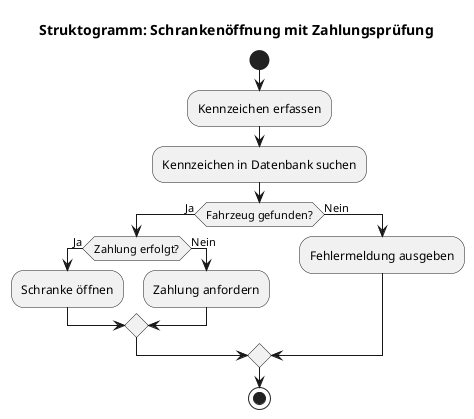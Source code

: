 @startuml Struktogramm-Schrankenoeffnung
title Struktogramm: Schrankenöffnung mit Zahlungsprüfung

start

:Kennzeichen erfassen;
:Kennzeichen in Datenbank suchen;

if (Fahrzeug gefunden?) then (Ja)
    if (Zahlung erfolgt?) then (Ja)
        :Schranke öffnen;
    else (Nein)
        :Zahlung anfordern;
    endif
else (Nein)
    :Fehlermeldung ausgeben;
endif

stop
@enduml
